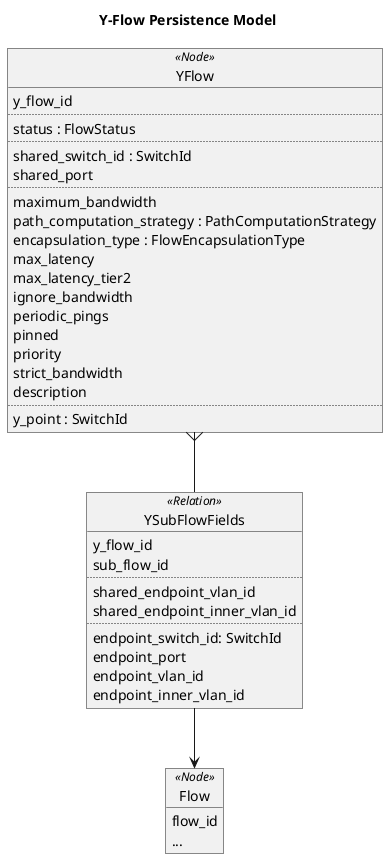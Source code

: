 @startuml

title Y-Flow Persistence Model

object YFlow <<Node>> {
    y_flow_id
    ..
    status : FlowStatus
    ..
    shared_switch_id : SwitchId
    shared_port
    ..
    maximum_bandwidth
    path_computation_strategy : PathComputationStrategy
    encapsulation_type : FlowEncapsulationType
    max_latency
    max_latency_tier2
    ignore_bandwidth
    periodic_pings
    pinned
    priority
    strict_bandwidth
    description
    ..
    y_point : SwitchId
}

object YSubFlowFields <<Relation>> {
    y_flow_id
    sub_flow_id
    ..
    shared_endpoint_vlan_id
    shared_endpoint_inner_vlan_id
    ..
    endpoint_switch_id: SwitchId
    endpoint_port
    endpoint_vlan_id
    endpoint_inner_vlan_id
}

object Flow <<Node>> {
    flow_id

    ...
}

YFlow }-- YSubFlowFields
YSubFlowFields --> Flow

@enduml